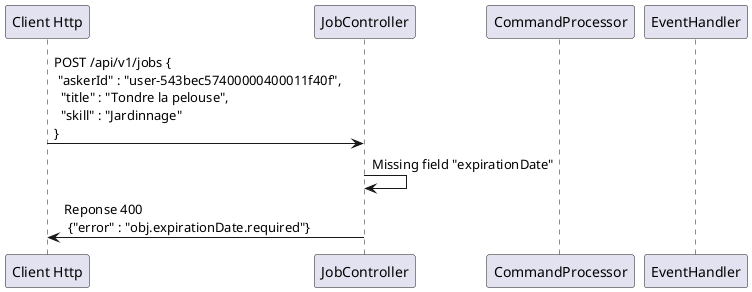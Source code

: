 @startuml

participant "Client Http"
participant JobController
participant CommandProcessor
participant EventHandler


"Client Http"-> JobController : POST /api/v1/jobs {\n "askerId" : "user-543bec57400000400011f40f",  \n  "title" : "Tondre la pelouse", \n  "skill" : "Jardinnage" \n}

JobController->JobController : Missing field "expirationDate"
JobController -> "Client Http" : Reponse 400  \n {"error" : "obj.expirationDate.required"}

@enduml